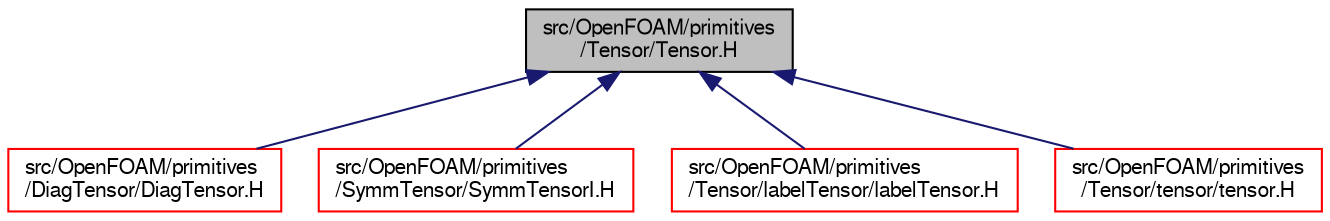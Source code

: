 digraph "src/OpenFOAM/primitives/Tensor/Tensor.H"
{
  bgcolor="transparent";
  edge [fontname="FreeSans",fontsize="10",labelfontname="FreeSans",labelfontsize="10"];
  node [fontname="FreeSans",fontsize="10",shape=record];
  Node49 [label="src/OpenFOAM/primitives\l/Tensor/Tensor.H",height=0.2,width=0.4,color="black", fillcolor="grey75", style="filled", fontcolor="black"];
  Node49 -> Node50 [dir="back",color="midnightblue",fontsize="10",style="solid",fontname="FreeSans"];
  Node50 [label="src/OpenFOAM/primitives\l/DiagTensor/DiagTensor.H",height=0.2,width=0.4,color="red",URL="$a12203.html"];
  Node49 -> Node716 [dir="back",color="midnightblue",fontsize="10",style="solid",fontname="FreeSans"];
  Node716 [label="src/OpenFOAM/primitives\l/SymmTensor/SymmTensorI.H",height=0.2,width=0.4,color="red",URL="$a12713.html"];
  Node49 -> Node4516 [dir="back",color="midnightblue",fontsize="10",style="solid",fontname="FreeSans"];
  Node4516 [label="src/OpenFOAM/primitives\l/Tensor/labelTensor/labelTensor.H",height=0.2,width=0.4,color="red",URL="$a12731.html"];
  Node49 -> Node4446 [dir="back",color="midnightblue",fontsize="10",style="solid",fontname="FreeSans"];
  Node4446 [label="src/OpenFOAM/primitives\l/Tensor/tensor/tensor.H",height=0.2,width=0.4,color="red",URL="$a12755.html"];
}
